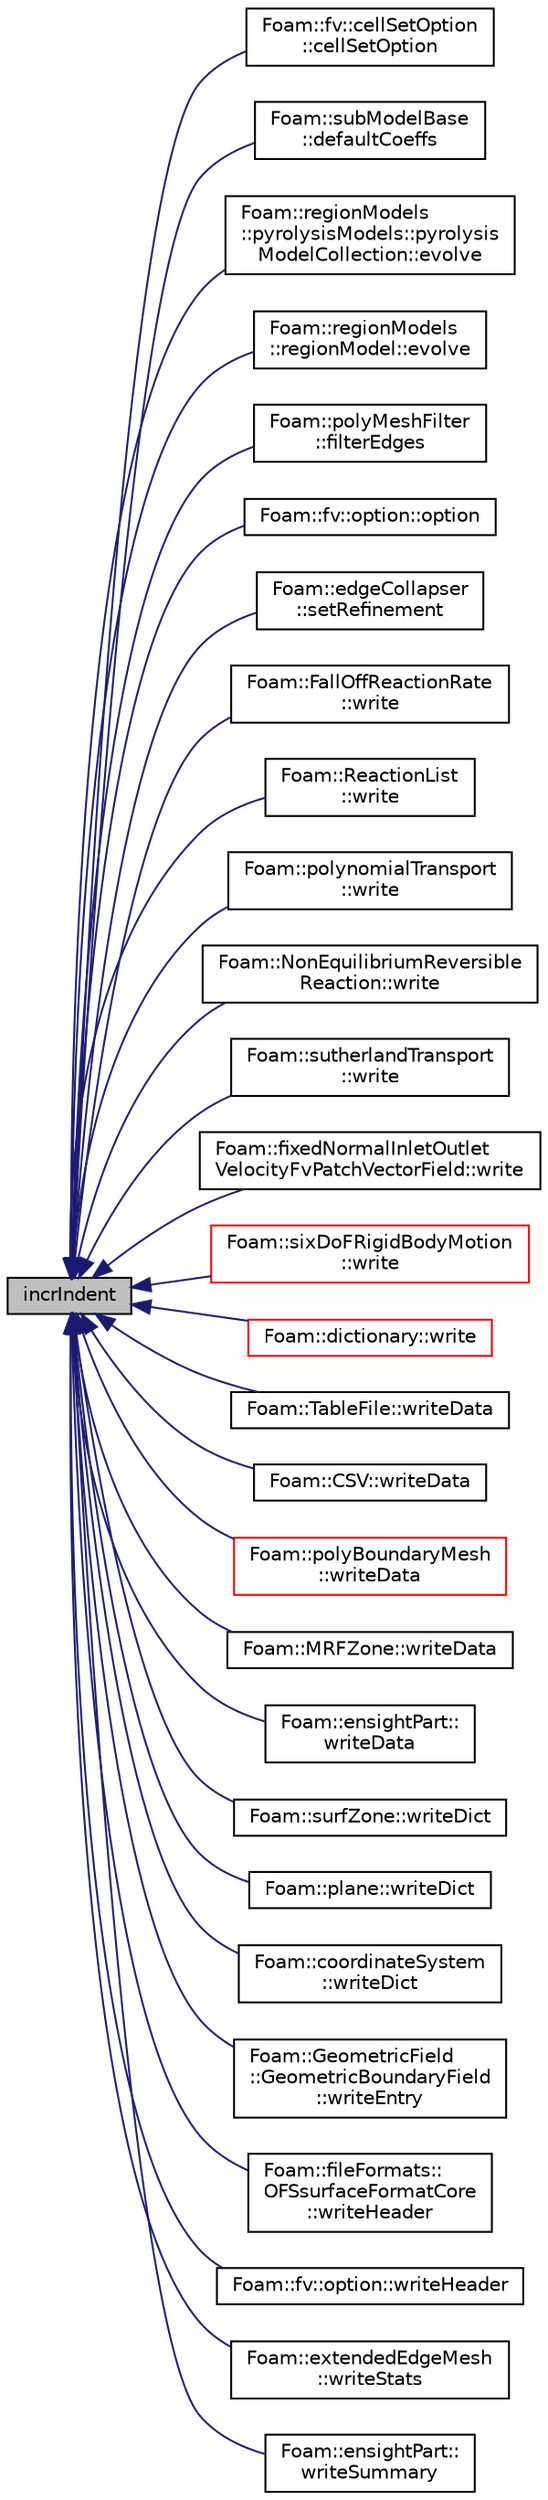 digraph "incrIndent"
{
  bgcolor="transparent";
  edge [fontname="Helvetica",fontsize="10",labelfontname="Helvetica",labelfontsize="10"];
  node [fontname="Helvetica",fontsize="10",shape=record];
  rankdir="LR";
  Node1 [label="incrIndent",height=0.2,width=0.4,color="black", fillcolor="grey75", style="filled", fontcolor="black"];
  Node1 -> Node2 [dir="back",color="midnightblue",fontsize="10",style="solid",fontname="Helvetica"];
  Node2 [label="Foam::fv::cellSetOption\l::cellSetOption",height=0.2,width=0.4,color="black",URL="$a00228.html#a7d925e380a1fb1d2a09592f3112a6a25",tooltip="Construct from components. "];
  Node1 -> Node3 [dir="back",color="midnightblue",fontsize="10",style="solid",fontname="Helvetica"];
  Node3 [label="Foam::subModelBase\l::defaultCoeffs",height=0.2,width=0.4,color="black",URL="$a02464.html#ab1f21c542b0067822ab7ce2353dd099e",tooltip="Returns true if defaultCoeffs is true and outputs on printMsg. "];
  Node1 -> Node4 [dir="back",color="midnightblue",fontsize="10",style="solid",fontname="Helvetica"];
  Node4 [label="Foam::regionModels\l::pyrolysisModels::pyrolysis\lModelCollection::evolve",height=0.2,width=0.4,color="black",URL="$a02044.html#a9e3bb886209d951167cd385c1ffe0b00",tooltip="Evolve regions. "];
  Node1 -> Node5 [dir="back",color="midnightblue",fontsize="10",style="solid",fontname="Helvetica"];
  Node5 [label="Foam::regionModels\l::regionModel::evolve",height=0.2,width=0.4,color="black",URL="$a02131.html#a9e3bb886209d951167cd385c1ffe0b00",tooltip="Main driver routing to evolve the region - calls other evolves. "];
  Node1 -> Node6 [dir="back",color="midnightblue",fontsize="10",style="solid",fontname="Helvetica"];
  Node6 [label="Foam::polyMeshFilter\l::filterEdges",height=0.2,width=0.4,color="black",URL="$a01918.html#ad478c9d800707f297552317d2f03cbce",tooltip="Filter edges only. "];
  Node1 -> Node7 [dir="back",color="midnightblue",fontsize="10",style="solid",fontname="Helvetica"];
  Node7 [label="Foam::fv::option::option",height=0.2,width=0.4,color="black",URL="$a01714.html#a5b3ffd51107a0d58e9bdc18d50011c17",tooltip="Construct from components. "];
  Node1 -> Node8 [dir="back",color="midnightblue",fontsize="10",style="solid",fontname="Helvetica"];
  Node8 [label="Foam::edgeCollapser\l::setRefinement",height=0.2,width=0.4,color="black",URL="$a00613.html#a9b80e891413d76aa1324fdd6c9e58c64",tooltip="Play commands into polyTopoChange to create mesh. "];
  Node1 -> Node9 [dir="back",color="midnightblue",fontsize="10",style="solid",fontname="Helvetica"];
  Node9 [label="Foam::FallOffReactionRate\l::write",height=0.2,width=0.4,color="black",URL="$a00746.html#a4bc86b48333705e13add9de0db8eebd3",tooltip="Write to stream. "];
  Node1 -> Node10 [dir="back",color="midnightblue",fontsize="10",style="solid",fontname="Helvetica"];
  Node10 [label="Foam::ReactionList\l::write",height=0.2,width=0.4,color="black",URL="$a02095.html#a4bc86b48333705e13add9de0db8eebd3",tooltip="Write. "];
  Node1 -> Node11 [dir="back",color="midnightblue",fontsize="10",style="solid",fontname="Helvetica"];
  Node11 [label="Foam::polynomialTransport\l::write",height=0.2,width=0.4,color="black",URL="$a01932.html#a4bc86b48333705e13add9de0db8eebd3",tooltip="Write to Ostream. "];
  Node1 -> Node12 [dir="back",color="midnightblue",fontsize="10",style="solid",fontname="Helvetica"];
  Node12 [label="Foam::NonEquilibriumReversible\lReaction::write",height=0.2,width=0.4,color="black",URL="$a01616.html#a0941061ad5a26be83b4107d05750ace6",tooltip="Write. "];
  Node1 -> Node13 [dir="back",color="midnightblue",fontsize="10",style="solid",fontname="Helvetica"];
  Node13 [label="Foam::sutherlandTransport\l::write",height=0.2,width=0.4,color="black",URL="$a02509.html#a4bc86b48333705e13add9de0db8eebd3",tooltip="Write to Ostream. "];
  Node1 -> Node14 [dir="back",color="midnightblue",fontsize="10",style="solid",fontname="Helvetica"];
  Node14 [label="Foam::fixedNormalInletOutlet\lVelocityFvPatchVectorField::write",height=0.2,width=0.4,color="black",URL="$a00827.html#a0941061ad5a26be83b4107d05750ace6",tooltip="Write. "];
  Node1 -> Node15 [dir="back",color="midnightblue",fontsize="10",style="solid",fontname="Helvetica"];
  Node15 [label="Foam::sixDoFRigidBodyMotion\l::write",height=0.2,width=0.4,color="red",URL="$a02325.html#a0941061ad5a26be83b4107d05750ace6",tooltip="Write. "];
  Node1 -> Node16 [dir="back",color="midnightblue",fontsize="10",style="solid",fontname="Helvetica"];
  Node16 [label="Foam::dictionary::write",height=0.2,width=0.4,color="red",URL="$a00524.html#a4a8c5a25ca68b97e8408d4016287b5e2",tooltip="Write dictionary, normally with sub-dictionary formatting. "];
  Node1 -> Node17 [dir="back",color="midnightblue",fontsize="10",style="solid",fontname="Helvetica"];
  Node17 [label="Foam::TableFile::writeData",height=0.2,width=0.4,color="black",URL="$a02548.html#a3f337a79b0eea9e1a8a6381894c6cdf9",tooltip="Write in dictionary format. "];
  Node1 -> Node18 [dir="back",color="midnightblue",fontsize="10",style="solid",fontname="Helvetica"];
  Node18 [label="Foam::CSV::writeData",height=0.2,width=0.4,color="black",URL="$a00438.html#a3f337a79b0eea9e1a8a6381894c6cdf9",tooltip="Write in dictionary format. "];
  Node1 -> Node19 [dir="back",color="midnightblue",fontsize="10",style="solid",fontname="Helvetica"];
  Node19 [label="Foam::polyBoundaryMesh\l::writeData",height=0.2,width=0.4,color="red",URL="$a01910.html#a2a3ea7b116b283507dc19bc8f4719c3d",tooltip="writeData member function required by regIOobject "];
  Node1 -> Node20 [dir="back",color="midnightblue",fontsize="10",style="solid",fontname="Helvetica"];
  Node20 [label="Foam::MRFZone::writeData",height=0.2,width=0.4,color="black",URL="$a01539.html#a3f337a79b0eea9e1a8a6381894c6cdf9",tooltip="Write. "];
  Node1 -> Node21 [dir="back",color="midnightblue",fontsize="10",style="solid",fontname="Helvetica"];
  Node21 [label="Foam::ensightPart::\lwriteData",height=0.2,width=0.4,color="black",URL="$a00647.html#a2a3ea7b116b283507dc19bc8f4719c3d",tooltip="Write reconstruction information for the object. "];
  Node1 -> Node22 [dir="back",color="midnightblue",fontsize="10",style="solid",fontname="Helvetica"];
  Node22 [label="Foam::surfZone::writeDict",height=0.2,width=0.4,color="black",URL="$a02506.html#af77027c10b89b764f28cf777c66c4be6",tooltip="Write dictionary. "];
  Node1 -> Node23 [dir="back",color="midnightblue",fontsize="10",style="solid",fontname="Helvetica"];
  Node23 [label="Foam::plane::writeDict",height=0.2,width=0.4,color="black",URL="$a01856.html#af77027c10b89b764f28cf777c66c4be6",tooltip="Write to dictionary. "];
  Node1 -> Node24 [dir="back",color="midnightblue",fontsize="10",style="solid",fontname="Helvetica"];
  Node24 [label="Foam::coordinateSystem\l::writeDict",height=0.2,width=0.4,color="black",URL="$a00405.html#ad4c69bb96d3dcadbe5230c03be4f48e4",tooltip="Write dictionary. "];
  Node1 -> Node25 [dir="back",color="midnightblue",fontsize="10",style="solid",fontname="Helvetica"];
  Node25 [label="Foam::GeometricField\l::GeometricBoundaryField\l::writeEntry",height=0.2,width=0.4,color="black",URL="$a00920.html#a37ca48bb95f2d19dd4468d303314fe3c",tooltip="Write boundary field as dictionary entry. "];
  Node1 -> Node26 [dir="back",color="midnightblue",fontsize="10",style="solid",fontname="Helvetica"];
  Node26 [label="Foam::fileFormats::\lOFSsurfaceFormatCore\l::writeHeader",height=0.2,width=0.4,color="black",URL="$a01701.html#a760516c113bf165b41313f58e9d6689d",tooltip="Write header information and surfZoneList. "];
  Node1 -> Node27 [dir="back",color="midnightblue",fontsize="10",style="solid",fontname="Helvetica"];
  Node27 [label="Foam::fv::option::writeHeader",height=0.2,width=0.4,color="black",URL="$a01714.html#a8b3b13fe836cae682b7da48193eaab05",tooltip="Write the source header information. "];
  Node1 -> Node28 [dir="back",color="midnightblue",fontsize="10",style="solid",fontname="Helvetica"];
  Node28 [label="Foam::extendedEdgeMesh\l::writeStats",height=0.2,width=0.4,color="black",URL="$a00700.html#a3852b36537f6220c4fc7f55769fc0f13",tooltip="Dump some information. "];
  Node1 -> Node29 [dir="back",color="midnightblue",fontsize="10",style="solid",fontname="Helvetica"];
  Node29 [label="Foam::ensightPart::\lwriteSummary",height=0.2,width=0.4,color="black",URL="$a00647.html#a46abc8b058281199fba0b3b21ec9a6f7",tooltip="Write summary information about the object. "];
}

